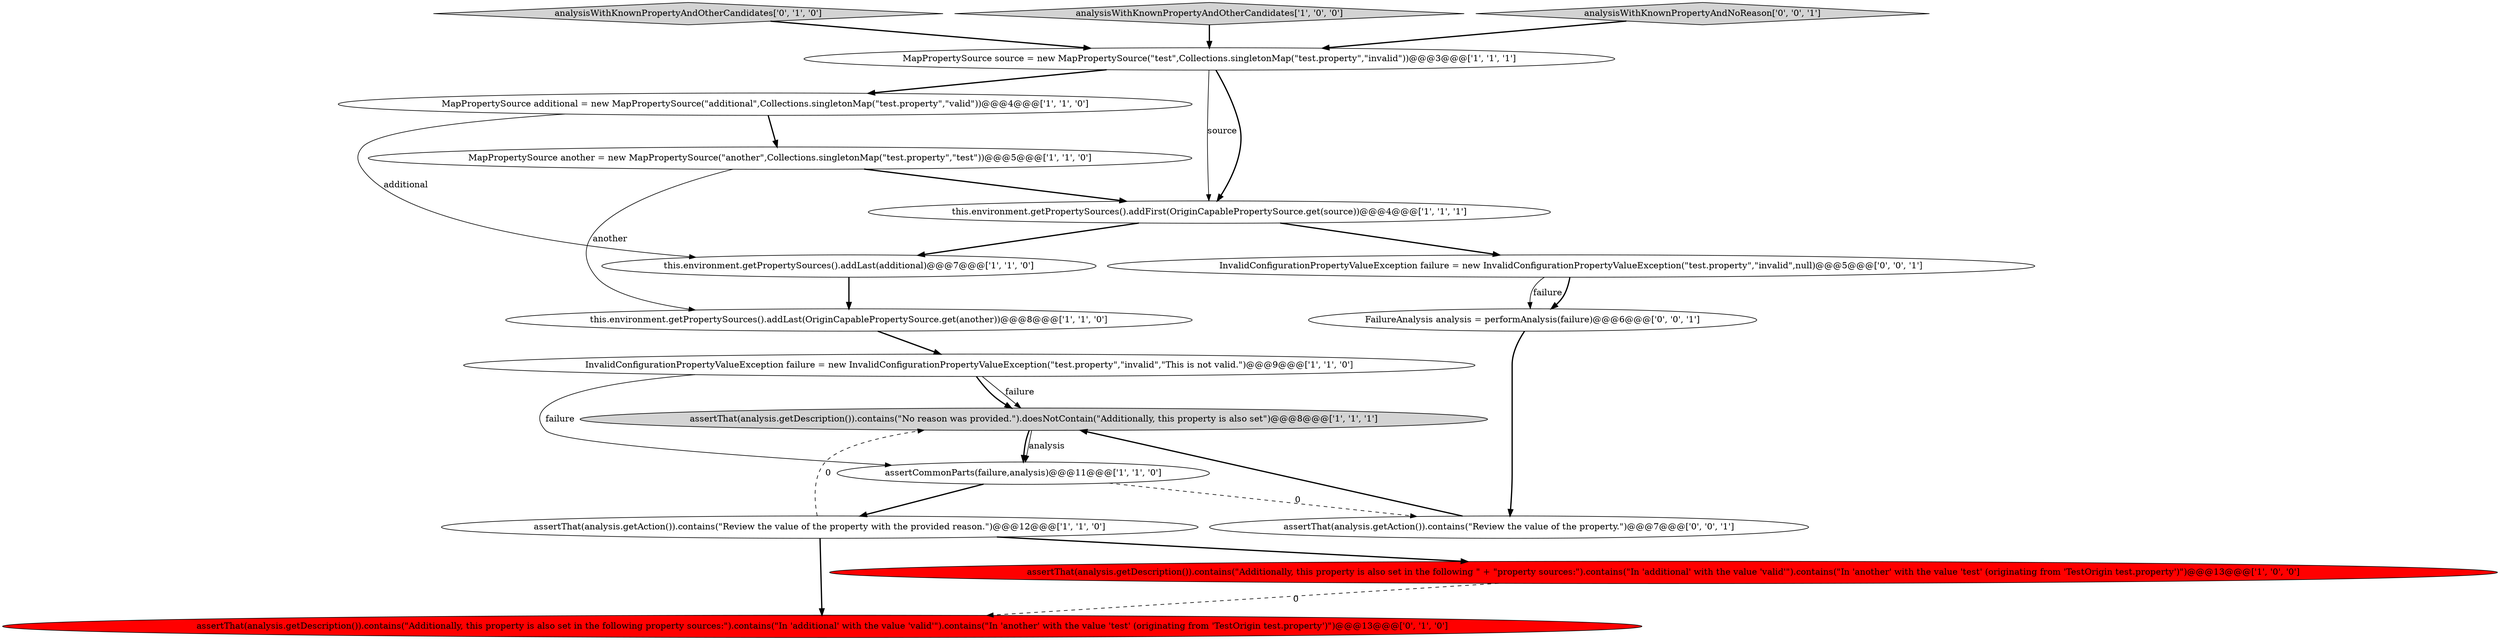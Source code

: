 digraph {
7 [style = filled, label = "this.environment.getPropertySources().addLast(OriginCapablePropertySource.get(another))@@@8@@@['1', '1', '0']", fillcolor = white, shape = ellipse image = "AAA0AAABBB1BBB"];
5 [style = filled, label = "assertThat(analysis.getDescription()).contains(\"No reason was provided.\").doesNotContain(\"Additionally, this property is also set\")@@@8@@@['1', '1', '1']", fillcolor = lightgray, shape = ellipse image = "AAA0AAABBB1BBB"];
12 [style = filled, label = "analysisWithKnownPropertyAndOtherCandidates['0', '1', '0']", fillcolor = lightgray, shape = diamond image = "AAA0AAABBB2BBB"];
14 [style = filled, label = "FailureAnalysis analysis = performAnalysis(failure)@@@6@@@['0', '0', '1']", fillcolor = white, shape = ellipse image = "AAA0AAABBB3BBB"];
9 [style = filled, label = "MapPropertySource source = new MapPropertySource(\"test\",Collections.singletonMap(\"test.property\",\"invalid\"))@@@3@@@['1', '1', '1']", fillcolor = white, shape = ellipse image = "AAA0AAABBB1BBB"];
8 [style = filled, label = "assertCommonParts(failure,analysis)@@@11@@@['1', '1', '0']", fillcolor = white, shape = ellipse image = "AAA0AAABBB1BBB"];
3 [style = filled, label = "this.environment.getPropertySources().addLast(additional)@@@7@@@['1', '1', '0']", fillcolor = white, shape = ellipse image = "AAA0AAABBB1BBB"];
1 [style = filled, label = "analysisWithKnownPropertyAndOtherCandidates['1', '0', '0']", fillcolor = lightgray, shape = diamond image = "AAA0AAABBB1BBB"];
10 [style = filled, label = "assertThat(analysis.getAction()).contains(\"Review the value of the property with the provided reason.\")@@@12@@@['1', '1', '0']", fillcolor = white, shape = ellipse image = "AAA0AAABBB1BBB"];
11 [style = filled, label = "MapPropertySource additional = new MapPropertySource(\"additional\",Collections.singletonMap(\"test.property\",\"valid\"))@@@4@@@['1', '1', '0']", fillcolor = white, shape = ellipse image = "AAA0AAABBB1BBB"];
15 [style = filled, label = "assertThat(analysis.getAction()).contains(\"Review the value of the property.\")@@@7@@@['0', '0', '1']", fillcolor = white, shape = ellipse image = "AAA0AAABBB3BBB"];
17 [style = filled, label = "analysisWithKnownPropertyAndNoReason['0', '0', '1']", fillcolor = lightgray, shape = diamond image = "AAA0AAABBB3BBB"];
2 [style = filled, label = "assertThat(analysis.getDescription()).contains(\"Additionally, this property is also set in the following \" + \"property sources:\").contains(\"In 'additional' with the value 'valid'\").contains(\"In 'another' with the value 'test' (originating from 'TestOrigin test.property')\")@@@13@@@['1', '0', '0']", fillcolor = red, shape = ellipse image = "AAA1AAABBB1BBB"];
13 [style = filled, label = "assertThat(analysis.getDescription()).contains(\"Additionally, this property is also set in the following property sources:\").contains(\"In 'additional' with the value 'valid'\").contains(\"In 'another' with the value 'test' (originating from 'TestOrigin test.property')\")@@@13@@@['0', '1', '0']", fillcolor = red, shape = ellipse image = "AAA1AAABBB2BBB"];
0 [style = filled, label = "MapPropertySource another = new MapPropertySource(\"another\",Collections.singletonMap(\"test.property\",\"test\"))@@@5@@@['1', '1', '0']", fillcolor = white, shape = ellipse image = "AAA0AAABBB1BBB"];
6 [style = filled, label = "this.environment.getPropertySources().addFirst(OriginCapablePropertySource.get(source))@@@4@@@['1', '1', '1']", fillcolor = white, shape = ellipse image = "AAA0AAABBB1BBB"];
16 [style = filled, label = "InvalidConfigurationPropertyValueException failure = new InvalidConfigurationPropertyValueException(\"test.property\",\"invalid\",null)@@@5@@@['0', '0', '1']", fillcolor = white, shape = ellipse image = "AAA0AAABBB3BBB"];
4 [style = filled, label = "InvalidConfigurationPropertyValueException failure = new InvalidConfigurationPropertyValueException(\"test.property\",\"invalid\",\"This is not valid.\")@@@9@@@['1', '1', '0']", fillcolor = white, shape = ellipse image = "AAA0AAABBB1BBB"];
6->3 [style = bold, label=""];
5->8 [style = bold, label=""];
8->10 [style = bold, label=""];
5->8 [style = solid, label="analysis"];
9->11 [style = bold, label=""];
0->6 [style = bold, label=""];
17->9 [style = bold, label=""];
8->15 [style = dashed, label="0"];
7->4 [style = bold, label=""];
0->7 [style = solid, label="another"];
12->9 [style = bold, label=""];
15->5 [style = bold, label=""];
1->9 [style = bold, label=""];
9->6 [style = bold, label=""];
16->14 [style = solid, label="failure"];
11->0 [style = bold, label=""];
9->6 [style = solid, label="source"];
10->13 [style = bold, label=""];
3->7 [style = bold, label=""];
6->16 [style = bold, label=""];
2->13 [style = dashed, label="0"];
4->8 [style = solid, label="failure"];
11->3 [style = solid, label="additional"];
16->14 [style = bold, label=""];
10->2 [style = bold, label=""];
14->15 [style = bold, label=""];
10->5 [style = dashed, label="0"];
4->5 [style = solid, label="failure"];
4->5 [style = bold, label=""];
}
